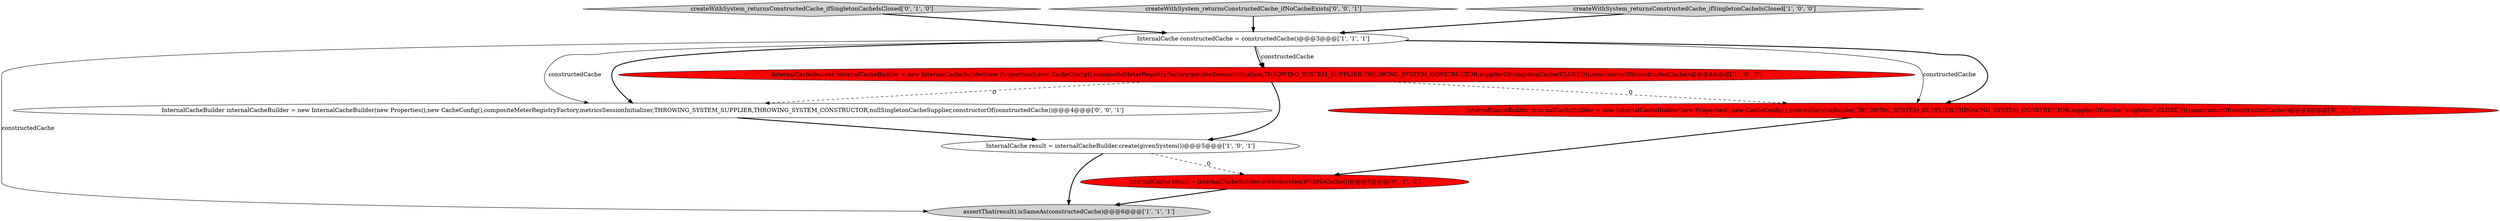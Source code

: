 digraph {
5 [style = filled, label = "createWithSystem_returnsConstructedCache_ifSingletonCacheIsClosed['0', '1', '0']", fillcolor = lightgray, shape = diamond image = "AAA0AAABBB2BBB"];
2 [style = filled, label = "InternalCache constructedCache = constructedCache()@@@3@@@['1', '1', '1']", fillcolor = white, shape = ellipse image = "AAA0AAABBB1BBB"];
3 [style = filled, label = "InternalCacheBuilder internalCacheBuilder = new InternalCacheBuilder(new Properties(),new CacheConfig(),compositeMeterRegistryFactory,metricsSessionInitializer,THROWING_SYSTEM_SUPPLIER,THROWING_SYSTEM_CONSTRUCTOR,supplierOf(singletonCache(CLOSED)),constructorOf(constructedCache))@@@4@@@['1', '0', '0']", fillcolor = red, shape = ellipse image = "AAA1AAABBB1BBB"];
9 [style = filled, label = "createWithSystem_returnsConstructedCache_ifNoCacheExists['0', '0', '1']", fillcolor = lightgray, shape = diamond image = "AAA0AAABBB3BBB"];
8 [style = filled, label = "InternalCacheBuilder internalCacheBuilder = new InternalCacheBuilder(new Properties(),new CacheConfig(),compositeMeterRegistryFactory,metricsSessionInitializer,THROWING_SYSTEM_SUPPLIER,THROWING_SYSTEM_CONSTRUCTOR,nullSingletonCacheSupplier,constructorOf(constructedCache))@@@4@@@['0', '0', '1']", fillcolor = white, shape = ellipse image = "AAA0AAABBB3BBB"];
0 [style = filled, label = "createWithSystem_returnsConstructedCache_ifSingletonCacheIsClosed['1', '0', '0']", fillcolor = lightgray, shape = diamond image = "AAA0AAABBB1BBB"];
1 [style = filled, label = "assertThat(result).isSameAs(constructedCache)@@@6@@@['1', '1', '1']", fillcolor = lightgray, shape = ellipse image = "AAA0AAABBB1BBB"];
7 [style = filled, label = "InternalCacheBuilder internalCacheBuilder = new InternalCacheBuilder(new Properties(),new CacheConfig(),metricsServiceBuilder,THROWING_SYSTEM_SUPPLIER,THROWING_SYSTEM_CONSTRUCTOR,supplierOf(cache(\"singleton\",CLOSED)),constructorOf(constructedCache))@@@4@@@['0', '1', '0']", fillcolor = red, shape = ellipse image = "AAA1AAABBB2BBB"];
6 [style = filled, label = "InternalCache result = internalCacheBuilder.create(systemWithNoCache())@@@5@@@['0', '1', '0']", fillcolor = red, shape = ellipse image = "AAA1AAABBB2BBB"];
4 [style = filled, label = "InternalCache result = internalCacheBuilder.create(givenSystem())@@@5@@@['1', '0', '1']", fillcolor = white, shape = ellipse image = "AAA0AAABBB1BBB"];
2->1 [style = solid, label="constructedCache"];
6->1 [style = bold, label=""];
3->8 [style = dashed, label="0"];
2->3 [style = solid, label="constructedCache"];
5->2 [style = bold, label=""];
4->1 [style = bold, label=""];
7->6 [style = bold, label=""];
2->7 [style = bold, label=""];
8->4 [style = bold, label=""];
2->7 [style = solid, label="constructedCache"];
4->6 [style = dashed, label="0"];
9->2 [style = bold, label=""];
3->4 [style = bold, label=""];
3->7 [style = dashed, label="0"];
2->8 [style = solid, label="constructedCache"];
2->3 [style = bold, label=""];
2->8 [style = bold, label=""];
0->2 [style = bold, label=""];
}
